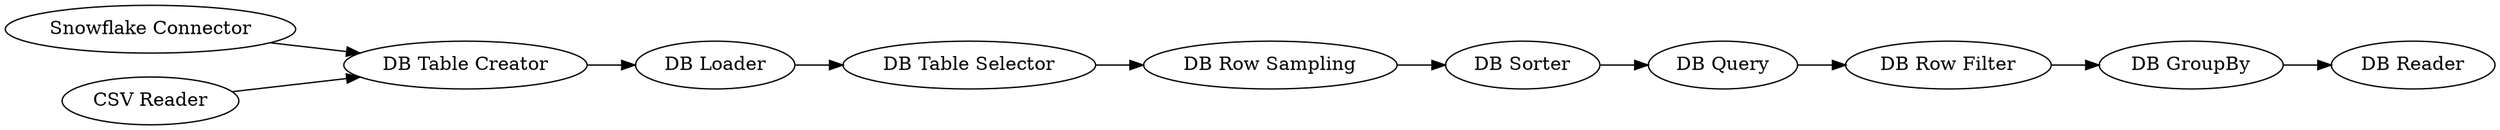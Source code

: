 digraph {
	"1204333444105684559_18" [label="DB Loader"]
	"-7309861004146432326_36" [label="DB GroupBy"]
	"1204333444105684559_22" [label="DB Table Selector"]
	"1204333444105684559_39" [label="Snowflake Connector"]
	"1204333444105684559_31" [label="CSV Reader"]
	"-7309861004146432326_32" [label="DB Row Sampling"]
	"-7309861004146432326_35" [label="DB Row Filter"]
	"1204333444105684559_21" [label="DB Table Creator"]
	"-7309861004146432326_34" [label="DB Query"]
	"-7309861004146432326_33" [label="DB Sorter"]
	"1204333444105684559_37" [label="DB Reader"]
	"1204333444105684559_22" -> "-7309861004146432326_32"
	"-7309861004146432326_35" -> "-7309861004146432326_36"
	"1204333444105684559_18" -> "1204333444105684559_22"
	"1204333444105684559_31" -> "1204333444105684559_21"
	"-7309861004146432326_36" -> "1204333444105684559_37"
	"1204333444105684559_21" -> "1204333444105684559_18"
	"-7309861004146432326_32" -> "-7309861004146432326_33"
	"-7309861004146432326_33" -> "-7309861004146432326_34"
	"-7309861004146432326_34" -> "-7309861004146432326_35"
	"1204333444105684559_39" -> "1204333444105684559_21"
	rankdir=LR
}
